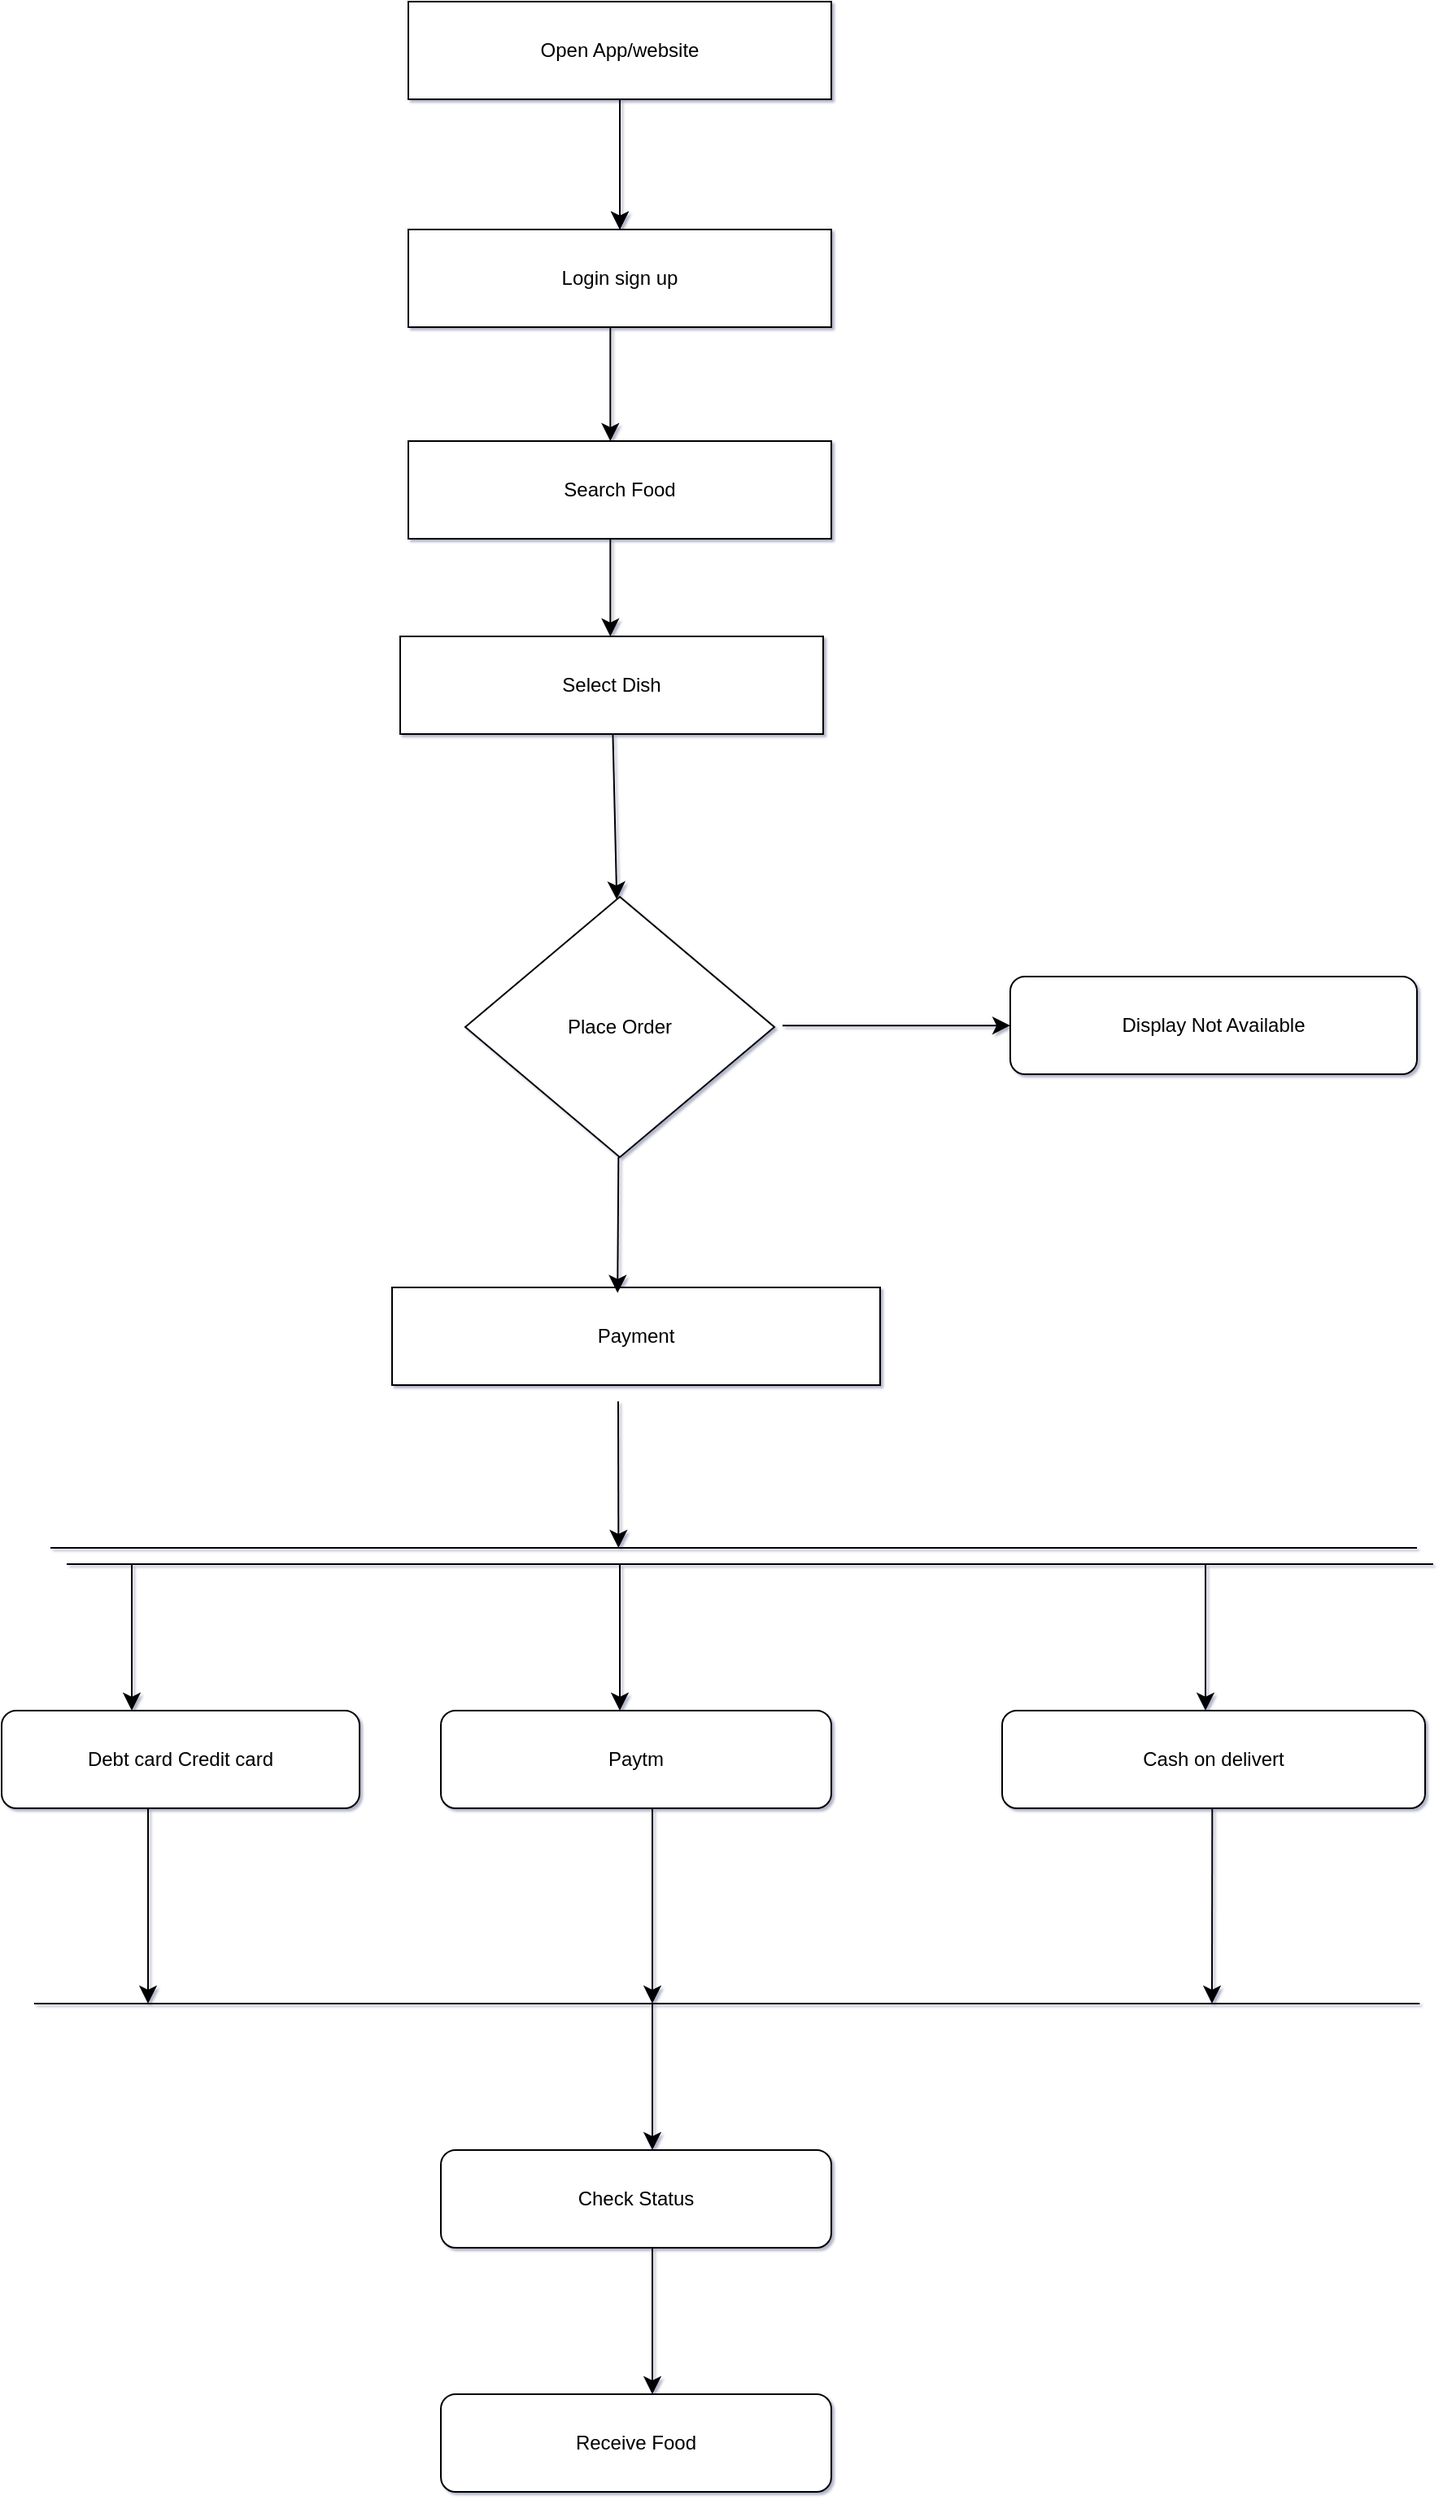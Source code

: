 <mxfile version="28.0.7">
  <diagram name="Page-1" id="d6O2i3pFCCcKRCtHvCaO">
    <mxGraphModel dx="4607" dy="2823" grid="1" gridSize="10" guides="1" tooltips="1" connect="1" arrows="1" fold="1" page="1" pageScale="1" pageWidth="850" pageHeight="1100" math="0" shadow="1">
      <root>
        <mxCell id="0" />
        <mxCell id="1" parent="0" />
        <mxCell id="tyZU40l3BzDEL7y51lub-93" style="edgeStyle=none;curved=1;rounded=0;orthogonalLoop=1;jettySize=auto;html=1;entryX=0;entryY=0.5;entryDx=0;entryDy=0;fontSize=12;startSize=8;endSize=8;" edge="1" parent="1">
          <mxGeometry relative="1" as="geometry">
            <mxPoint x="-600" y="-850" as="sourcePoint" />
            <mxPoint x="-600" y="-850" as="targetPoint" />
          </mxGeometry>
        </mxCell>
        <mxCell id="tyZU40l3BzDEL7y51lub-157" style="edgeStyle=none;curved=1;rounded=0;orthogonalLoop=1;jettySize=auto;html=1;fontSize=12;startSize=8;endSize=8;" edge="1" parent="1">
          <mxGeometry relative="1" as="geometry">
            <mxPoint x="-480" y="-890" as="targetPoint" />
            <mxPoint x="-480" y="-970" as="sourcePoint" />
          </mxGeometry>
        </mxCell>
        <mxCell id="tyZU40l3BzDEL7y51lub-146" value="" style="endArrow=classic;html=1;rounded=0;fontSize=12;startSize=8;endSize=8;curved=1;" edge="1" parent="1">
          <mxGeometry width="50" height="50" relative="1" as="geometry">
            <mxPoint x="-480" y="-960" as="sourcePoint" />
            <mxPoint x="-480" y="-890" as="targetPoint" />
          </mxGeometry>
        </mxCell>
        <mxCell id="tyZU40l3BzDEL7y51lub-147" value="Login sign up" style="rounded=0;whiteSpace=wrap;html=1;" vertex="1" parent="1">
          <mxGeometry x="-610" y="-890" width="260" height="60" as="geometry" />
        </mxCell>
        <mxCell id="tyZU40l3BzDEL7y51lub-148" value="Search Food" style="rounded=0;whiteSpace=wrap;html=1;" vertex="1" parent="1">
          <mxGeometry x="-610" y="-760" width="260" height="60" as="geometry" />
        </mxCell>
        <mxCell id="tyZU40l3BzDEL7y51lub-150" value="Place Order" style="rhombus;whiteSpace=wrap;html=1;" vertex="1" parent="1">
          <mxGeometry x="-575" y="-480" width="190" height="160" as="geometry" />
        </mxCell>
        <mxCell id="tyZU40l3BzDEL7y51lub-153" value="" style="endArrow=classic;html=1;rounded=0;fontSize=12;startSize=8;endSize=8;curved=1;" edge="1" parent="1">
          <mxGeometry width="50" height="50" relative="1" as="geometry">
            <mxPoint x="-485.83" y="-700" as="sourcePoint" />
            <mxPoint x="-485.83" y="-640" as="targetPoint" />
            <Array as="points">
              <mxPoint x="-485.83" y="-690" />
            </Array>
          </mxGeometry>
        </mxCell>
        <mxCell id="tyZU40l3BzDEL7y51lub-161" value="" style="endArrow=classic;html=1;rounded=0;fontSize=12;startSize=8;endSize=8;curved=1;" edge="1" parent="1">
          <mxGeometry width="50" height="50" relative="1" as="geometry">
            <mxPoint x="-485.83" y="-830" as="sourcePoint" />
            <mxPoint x="-485.83" y="-760" as="targetPoint" />
          </mxGeometry>
        </mxCell>
        <mxCell id="tyZU40l3BzDEL7y51lub-167" value="Open App/website" style="rounded=0;whiteSpace=wrap;html=1;" vertex="1" parent="1">
          <mxGeometry x="-610" y="-1030" width="260" height="60" as="geometry" />
        </mxCell>
        <mxCell id="tyZU40l3BzDEL7y51lub-168" value="" style="endArrow=classic;html=1;rounded=0;fontSize=12;startSize=8;endSize=8;curved=1;" edge="1" parent="1" source="tyZU40l3BzDEL7y51lub-149" target="tyZU40l3BzDEL7y51lub-150">
          <mxGeometry width="50" height="50" relative="1" as="geometry">
            <mxPoint x="-480" y="-590" as="sourcePoint" />
            <mxPoint x="-480" y="-520" as="targetPoint" />
          </mxGeometry>
        </mxCell>
        <mxCell id="tyZU40l3BzDEL7y51lub-169" value="" style="endArrow=classic;html=1;rounded=0;fontSize=12;startSize=8;endSize=8;curved=1;" edge="1" parent="1" target="tyZU40l3BzDEL7y51lub-149">
          <mxGeometry width="50" height="50" relative="1" as="geometry">
            <mxPoint x="-480" y="-590" as="sourcePoint" />
            <mxPoint x="-483" y="-478" as="targetPoint" />
          </mxGeometry>
        </mxCell>
        <mxCell id="tyZU40l3BzDEL7y51lub-149" value="Select Dish" style="rounded=0;whiteSpace=wrap;html=1;" vertex="1" parent="1">
          <mxGeometry x="-615" y="-640" width="260" height="60" as="geometry" />
        </mxCell>
        <mxCell id="tyZU40l3BzDEL7y51lub-170" value="Payment" style="rounded=0;whiteSpace=wrap;html=1;" vertex="1" parent="1">
          <mxGeometry x="-620" y="-240" width="300" height="60" as="geometry" />
        </mxCell>
        <mxCell id="tyZU40l3BzDEL7y51lub-171" value="" style="endArrow=classic;html=1;rounded=0;fontSize=12;startSize=8;endSize=8;curved=1;entryX=0.462;entryY=0.056;entryDx=0;entryDy=0;entryPerimeter=0;" edge="1" parent="1" target="tyZU40l3BzDEL7y51lub-170">
          <mxGeometry width="50" height="50" relative="1" as="geometry">
            <mxPoint x="-480.83" y="-320" as="sourcePoint" />
            <mxPoint x="-480.83" y="-250" as="targetPoint" />
          </mxGeometry>
        </mxCell>
        <mxCell id="tyZU40l3BzDEL7y51lub-173" value="" style="endArrow=classic;html=1;rounded=0;fontSize=12;startSize=8;endSize=8;curved=1;" edge="1" parent="1" target="tyZU40l3BzDEL7y51lub-174">
          <mxGeometry width="50" height="50" relative="1" as="geometry">
            <mxPoint x="-380" y="-400.83" as="sourcePoint" />
            <mxPoint x="-180" y="-401" as="targetPoint" />
          </mxGeometry>
        </mxCell>
        <mxCell id="tyZU40l3BzDEL7y51lub-174" value="Display Not Available" style="rounded=1;whiteSpace=wrap;html=1;" vertex="1" parent="1">
          <mxGeometry x="-240" y="-431" width="250" height="60" as="geometry" />
        </mxCell>
        <mxCell id="tyZU40l3BzDEL7y51lub-176" value="" style="endArrow=classic;html=1;rounded=0;fontSize=12;startSize=8;endSize=8;curved=1;" edge="1" parent="1">
          <mxGeometry width="50" height="50" relative="1" as="geometry">
            <mxPoint x="-481" y="-170" as="sourcePoint" />
            <mxPoint x="-480.83" y="-80" as="targetPoint" />
            <Array as="points">
              <mxPoint x="-480.83" y="-90" />
            </Array>
          </mxGeometry>
        </mxCell>
        <mxCell id="tyZU40l3BzDEL7y51lub-177" value="" style="endArrow=none;html=1;rounded=0;fontSize=12;startSize=8;endSize=8;curved=1;" edge="1" parent="1">
          <mxGeometry width="50" height="50" relative="1" as="geometry">
            <mxPoint x="-830" y="-80" as="sourcePoint" />
            <mxPoint x="10" y="-80" as="targetPoint" />
          </mxGeometry>
        </mxCell>
        <mxCell id="tyZU40l3BzDEL7y51lub-179" value="" style="endArrow=none;html=1;rounded=0;fontSize=12;startSize=8;endSize=8;curved=1;" edge="1" parent="1">
          <mxGeometry width="50" height="50" relative="1" as="geometry">
            <mxPoint x="-820" y="-70" as="sourcePoint" />
            <mxPoint x="20" y="-70" as="targetPoint" />
          </mxGeometry>
        </mxCell>
        <mxCell id="tyZU40l3BzDEL7y51lub-182" value="" style="endArrow=classic;html=1;rounded=0;fontSize=12;startSize=8;endSize=8;curved=1;" edge="1" parent="1">
          <mxGeometry width="50" height="50" relative="1" as="geometry">
            <mxPoint x="-780" y="-70" as="sourcePoint" />
            <mxPoint x="-780" y="20" as="targetPoint" />
          </mxGeometry>
        </mxCell>
        <mxCell id="tyZU40l3BzDEL7y51lub-183" value="" style="endArrow=classic;html=1;rounded=0;fontSize=12;startSize=8;endSize=8;curved=1;" edge="1" parent="1">
          <mxGeometry width="50" height="50" relative="1" as="geometry">
            <mxPoint x="-480" y="-70" as="sourcePoint" />
            <mxPoint x="-480" y="20" as="targetPoint" />
          </mxGeometry>
        </mxCell>
        <mxCell id="tyZU40l3BzDEL7y51lub-184" value="" style="endArrow=classic;html=1;rounded=0;fontSize=12;startSize=8;endSize=8;curved=1;" edge="1" parent="1">
          <mxGeometry width="50" height="50" relative="1" as="geometry">
            <mxPoint x="-120" y="-70" as="sourcePoint" />
            <mxPoint x="-120" y="20" as="targetPoint" />
          </mxGeometry>
        </mxCell>
        <mxCell id="tyZU40l3BzDEL7y51lub-186" value="Paytm" style="rounded=1;whiteSpace=wrap;html=1;" vertex="1" parent="1">
          <mxGeometry x="-590" y="20" width="240" height="60" as="geometry" />
        </mxCell>
        <mxCell id="tyZU40l3BzDEL7y51lub-187" value="Debt card Credit card" style="rounded=1;whiteSpace=wrap;html=1;" vertex="1" parent="1">
          <mxGeometry x="-860" y="20" width="220" height="60" as="geometry" />
        </mxCell>
        <mxCell id="tyZU40l3BzDEL7y51lub-188" value="Cash on delivert" style="rounded=1;whiteSpace=wrap;html=1;" vertex="1" parent="1">
          <mxGeometry x="-245" y="20" width="260" height="60" as="geometry" />
        </mxCell>
        <mxCell id="tyZU40l3BzDEL7y51lub-189" value="&lt;div&gt;&lt;br&gt;&lt;/div&gt;&lt;div&gt;&lt;br&gt;&lt;/div&gt;" style="endArrow=classic;html=1;rounded=0;fontSize=12;startSize=8;endSize=8;curved=1;" edge="1" parent="1">
          <mxGeometry width="50" height="50" relative="1" as="geometry">
            <mxPoint x="-770" y="80" as="sourcePoint" />
            <mxPoint x="-770" y="200" as="targetPoint" />
            <Array as="points">
              <mxPoint x="-770" y="200" />
            </Array>
          </mxGeometry>
        </mxCell>
        <mxCell id="tyZU40l3BzDEL7y51lub-192" value="" style="endArrow=classic;html=1;rounded=0;fontSize=12;startSize=8;endSize=8;curved=1;" edge="1" parent="1">
          <mxGeometry width="50" height="50" relative="1" as="geometry">
            <mxPoint x="-460" y="80" as="sourcePoint" />
            <mxPoint x="-460" y="200" as="targetPoint" />
          </mxGeometry>
        </mxCell>
        <mxCell id="tyZU40l3BzDEL7y51lub-194" value="" style="endArrow=classic;html=1;rounded=0;fontSize=12;startSize=8;endSize=8;curved=1;" edge="1" parent="1">
          <mxGeometry width="50" height="50" relative="1" as="geometry">
            <mxPoint x="-115.83" y="80" as="sourcePoint" />
            <mxPoint x="-116" y="200" as="targetPoint" />
          </mxGeometry>
        </mxCell>
        <mxCell id="tyZU40l3BzDEL7y51lub-195" style="edgeStyle=none;curved=1;rounded=0;orthogonalLoop=1;jettySize=auto;html=1;exitX=0.5;exitY=1;exitDx=0;exitDy=0;fontSize=12;startSize=8;endSize=8;" edge="1" parent="1" source="tyZU40l3BzDEL7y51lub-187" target="tyZU40l3BzDEL7y51lub-187">
          <mxGeometry relative="1" as="geometry" />
        </mxCell>
        <mxCell id="tyZU40l3BzDEL7y51lub-197" value="" style="endArrow=none;html=1;rounded=0;fontSize=12;startSize=8;endSize=8;curved=1;" edge="1" parent="1">
          <mxGeometry width="50" height="50" relative="1" as="geometry">
            <mxPoint x="-840" y="200" as="sourcePoint" />
            <mxPoint x="11.667" y="200" as="targetPoint" />
            <Array as="points">
              <mxPoint x="-800" y="200" />
              <mxPoint x="-750" y="200" />
            </Array>
          </mxGeometry>
        </mxCell>
        <mxCell id="tyZU40l3BzDEL7y51lub-198" value="" style="endArrow=classic;html=1;rounded=0;fontSize=12;startSize=8;endSize=8;curved=1;" edge="1" parent="1">
          <mxGeometry width="50" height="50" relative="1" as="geometry">
            <mxPoint x="-460" y="200" as="sourcePoint" />
            <mxPoint x="-460" y="290" as="targetPoint" />
          </mxGeometry>
        </mxCell>
        <mxCell id="tyZU40l3BzDEL7y51lub-199" value="Check Status" style="rounded=1;whiteSpace=wrap;html=1;" vertex="1" parent="1">
          <mxGeometry x="-590" y="290" width="240" height="60" as="geometry" />
        </mxCell>
        <mxCell id="tyZU40l3BzDEL7y51lub-200" value="" style="endArrow=classic;html=1;rounded=0;fontSize=12;startSize=8;endSize=8;curved=1;" edge="1" parent="1">
          <mxGeometry width="50" height="50" relative="1" as="geometry">
            <mxPoint x="-460" y="350" as="sourcePoint" />
            <mxPoint x="-460" y="440" as="targetPoint" />
          </mxGeometry>
        </mxCell>
        <mxCell id="tyZU40l3BzDEL7y51lub-203" value="Receive Food" style="rounded=1;whiteSpace=wrap;html=1;" vertex="1" parent="1">
          <mxGeometry x="-590" y="440" width="240" height="60" as="geometry" />
        </mxCell>
      </root>
    </mxGraphModel>
  </diagram>
</mxfile>
